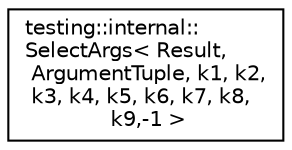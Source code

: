 digraph "Graphical Class Hierarchy"
{
  edge [fontname="Helvetica",fontsize="10",labelfontname="Helvetica",labelfontsize="10"];
  node [fontname="Helvetica",fontsize="10",shape=record];
  rankdir="LR";
  Node1 [label="testing::internal::\lSelectArgs\< Result,\l ArgumentTuple, k1, k2,\l k3, k4, k5, k6, k7, k8,\l k9,-1 \>",height=0.2,width=0.4,color="black", fillcolor="white", style="filled",URL="$classtesting_1_1internal_1_1_select_args_3_01_result_00_01_argument_tuple_00_01k1_00_01k2_00_01kbad6295bde1bc89afd5e3dfe4d52ae94.html"];
}
